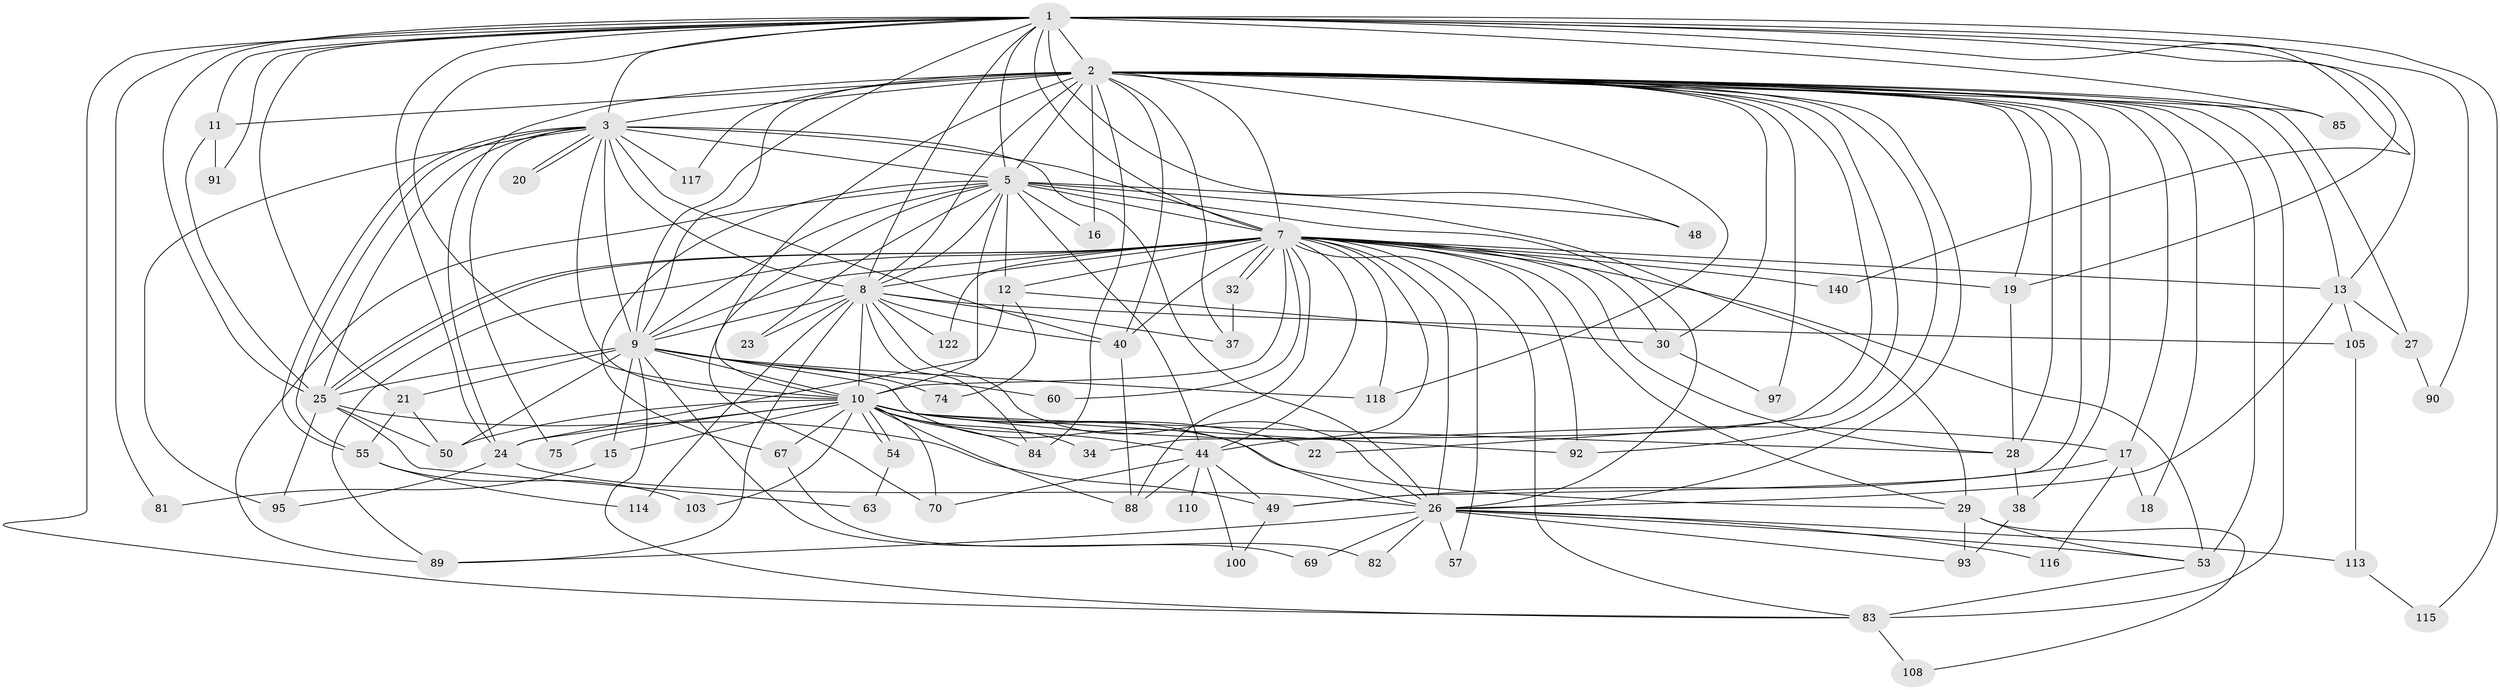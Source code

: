 // original degree distribution, {26: 0.00684931506849315, 31: 0.00684931506849315, 19: 0.0136986301369863, 15: 0.00684931506849315, 22: 0.00684931506849315, 20: 0.0136986301369863, 38: 0.00684931506849315, 29: 0.00684931506849315, 4: 0.07534246575342465, 5: 0.0547945205479452, 6: 0.0547945205479452, 3: 0.21232876712328766, 2: 0.5205479452054794, 10: 0.00684931506849315, 8: 0.00684931506849315}
// Generated by graph-tools (version 1.1) at 2025/13/03/09/25 04:13:40]
// undirected, 73 vertices, 200 edges
graph export_dot {
graph [start="1"]
  node [color=gray90,style=filled];
  1 [super="+99"];
  2 [super="+106+43+14+56+98+6+101+141+42+4"];
  3 [super="+80+47"];
  5;
  7 [super="+35"];
  8 [super="+58"];
  9;
  10 [super="+45"];
  11 [super="+119+62"];
  12;
  13;
  15;
  16 [super="+41+46"];
  17;
  18;
  19;
  20;
  21;
  22;
  23;
  24 [super="+94+102"];
  25 [super="+52+125"];
  26 [super="+36+138+59+39+61+51"];
  27;
  28 [super="+136+137"];
  29 [super="+31"];
  30 [super="+76"];
  32;
  34;
  37 [super="+68"];
  38;
  40 [super="+123+71+107"];
  44 [super="+64+78"];
  48;
  49;
  50 [super="+73+65"];
  53 [super="+146+96"];
  54;
  55 [super="+66"];
  57;
  60;
  63;
  67;
  69;
  70 [super="+131"];
  74;
  75;
  81;
  82;
  83 [super="+87"];
  84 [super="+121"];
  85;
  88 [super="+112"];
  89 [super="+111"];
  90;
  91;
  92;
  93;
  95;
  97;
  100;
  103;
  105;
  108;
  110;
  113;
  114;
  115;
  116;
  117;
  118 [super="+127"];
  122;
  140;
  1 -- 2 [weight=7];
  1 -- 3;
  1 -- 5;
  1 -- 7;
  1 -- 8;
  1 -- 9;
  1 -- 10;
  1 -- 11;
  1 -- 13;
  1 -- 19;
  1 -- 21;
  1 -- 24;
  1 -- 48;
  1 -- 81;
  1 -- 85;
  1 -- 90;
  1 -- 91;
  1 -- 140;
  1 -- 83;
  1 -- 115;
  1 -- 25;
  2 -- 3 [weight=4];
  2 -- 5 [weight=5];
  2 -- 7 [weight=5];
  2 -- 8 [weight=5];
  2 -- 9 [weight=3];
  2 -- 10 [weight=4];
  2 -- 16 [weight=3];
  2 -- 18;
  2 -- 19;
  2 -- 22;
  2 -- 27;
  2 -- 28 [weight=2];
  2 -- 38;
  2 -- 53 [weight=2];
  2 -- 11 [weight=2];
  2 -- 26;
  2 -- 37 [weight=2];
  2 -- 44 [weight=2];
  2 -- 84;
  2 -- 30;
  2 -- 13;
  2 -- 17;
  2 -- 85;
  2 -- 97;
  2 -- 92;
  2 -- 40;
  2 -- 49;
  2 -- 83;
  2 -- 117;
  2 -- 118;
  2 -- 24;
  3 -- 5;
  3 -- 7;
  3 -- 8;
  3 -- 9;
  3 -- 10;
  3 -- 20;
  3 -- 20;
  3 -- 40;
  3 -- 55;
  3 -- 55;
  3 -- 75;
  3 -- 117;
  3 -- 95;
  3 -- 26;
  3 -- 25;
  5 -- 7;
  5 -- 8;
  5 -- 9;
  5 -- 10;
  5 -- 12;
  5 -- 23;
  5 -- 44;
  5 -- 48;
  5 -- 67;
  5 -- 16;
  5 -- 70;
  5 -- 26 [weight=2];
  5 -- 29;
  5 -- 89;
  7 -- 8;
  7 -- 9;
  7 -- 10;
  7 -- 12;
  7 -- 13;
  7 -- 25 [weight=2];
  7 -- 25;
  7 -- 29;
  7 -- 32;
  7 -- 32;
  7 -- 34;
  7 -- 44 [weight=3];
  7 -- 57;
  7 -- 60;
  7 -- 83;
  7 -- 89;
  7 -- 92;
  7 -- 122;
  7 -- 140;
  7 -- 118;
  7 -- 26;
  7 -- 28;
  7 -- 40;
  7 -- 30;
  7 -- 53;
  7 -- 88;
  7 -- 19;
  8 -- 9;
  8 -- 10;
  8 -- 23;
  8 -- 37;
  8 -- 89;
  8 -- 105;
  8 -- 114;
  8 -- 122;
  8 -- 84;
  8 -- 40;
  8 -- 26;
  9 -- 10;
  9 -- 15;
  9 -- 21;
  9 -- 50;
  9 -- 60;
  9 -- 69;
  9 -- 74;
  9 -- 83;
  9 -- 118;
  9 -- 25;
  9 -- 26;
  10 -- 15;
  10 -- 17;
  10 -- 22;
  10 -- 24 [weight=2];
  10 -- 29;
  10 -- 34;
  10 -- 50;
  10 -- 54;
  10 -- 54;
  10 -- 67;
  10 -- 70;
  10 -- 75;
  10 -- 84;
  10 -- 88;
  10 -- 92;
  10 -- 103;
  10 -- 28;
  10 -- 44;
  11 -- 25;
  11 -- 91;
  12 -- 30;
  12 -- 74;
  12 -- 24;
  13 -- 26;
  13 -- 27;
  13 -- 105;
  15 -- 81;
  17 -- 18;
  17 -- 49;
  17 -- 116;
  19 -- 28;
  21 -- 55;
  21 -- 50;
  24 -- 26;
  24 -- 95;
  25 -- 63;
  25 -- 95;
  25 -- 49;
  25 -- 50;
  26 -- 113;
  26 -- 82;
  26 -- 116;
  26 -- 57;
  26 -- 53;
  26 -- 93;
  26 -- 69;
  26 -- 89;
  27 -- 90;
  28 -- 38;
  29 -- 93;
  29 -- 53;
  29 -- 108;
  30 -- 97;
  32 -- 37;
  38 -- 93;
  40 -- 88 [weight=2];
  44 -- 70;
  44 -- 49 [weight=2];
  44 -- 100;
  44 -- 88;
  44 -- 110;
  49 -- 100;
  53 -- 83;
  54 -- 63;
  55 -- 114;
  55 -- 103;
  67 -- 82;
  83 -- 108;
  105 -- 113;
  113 -- 115;
}
